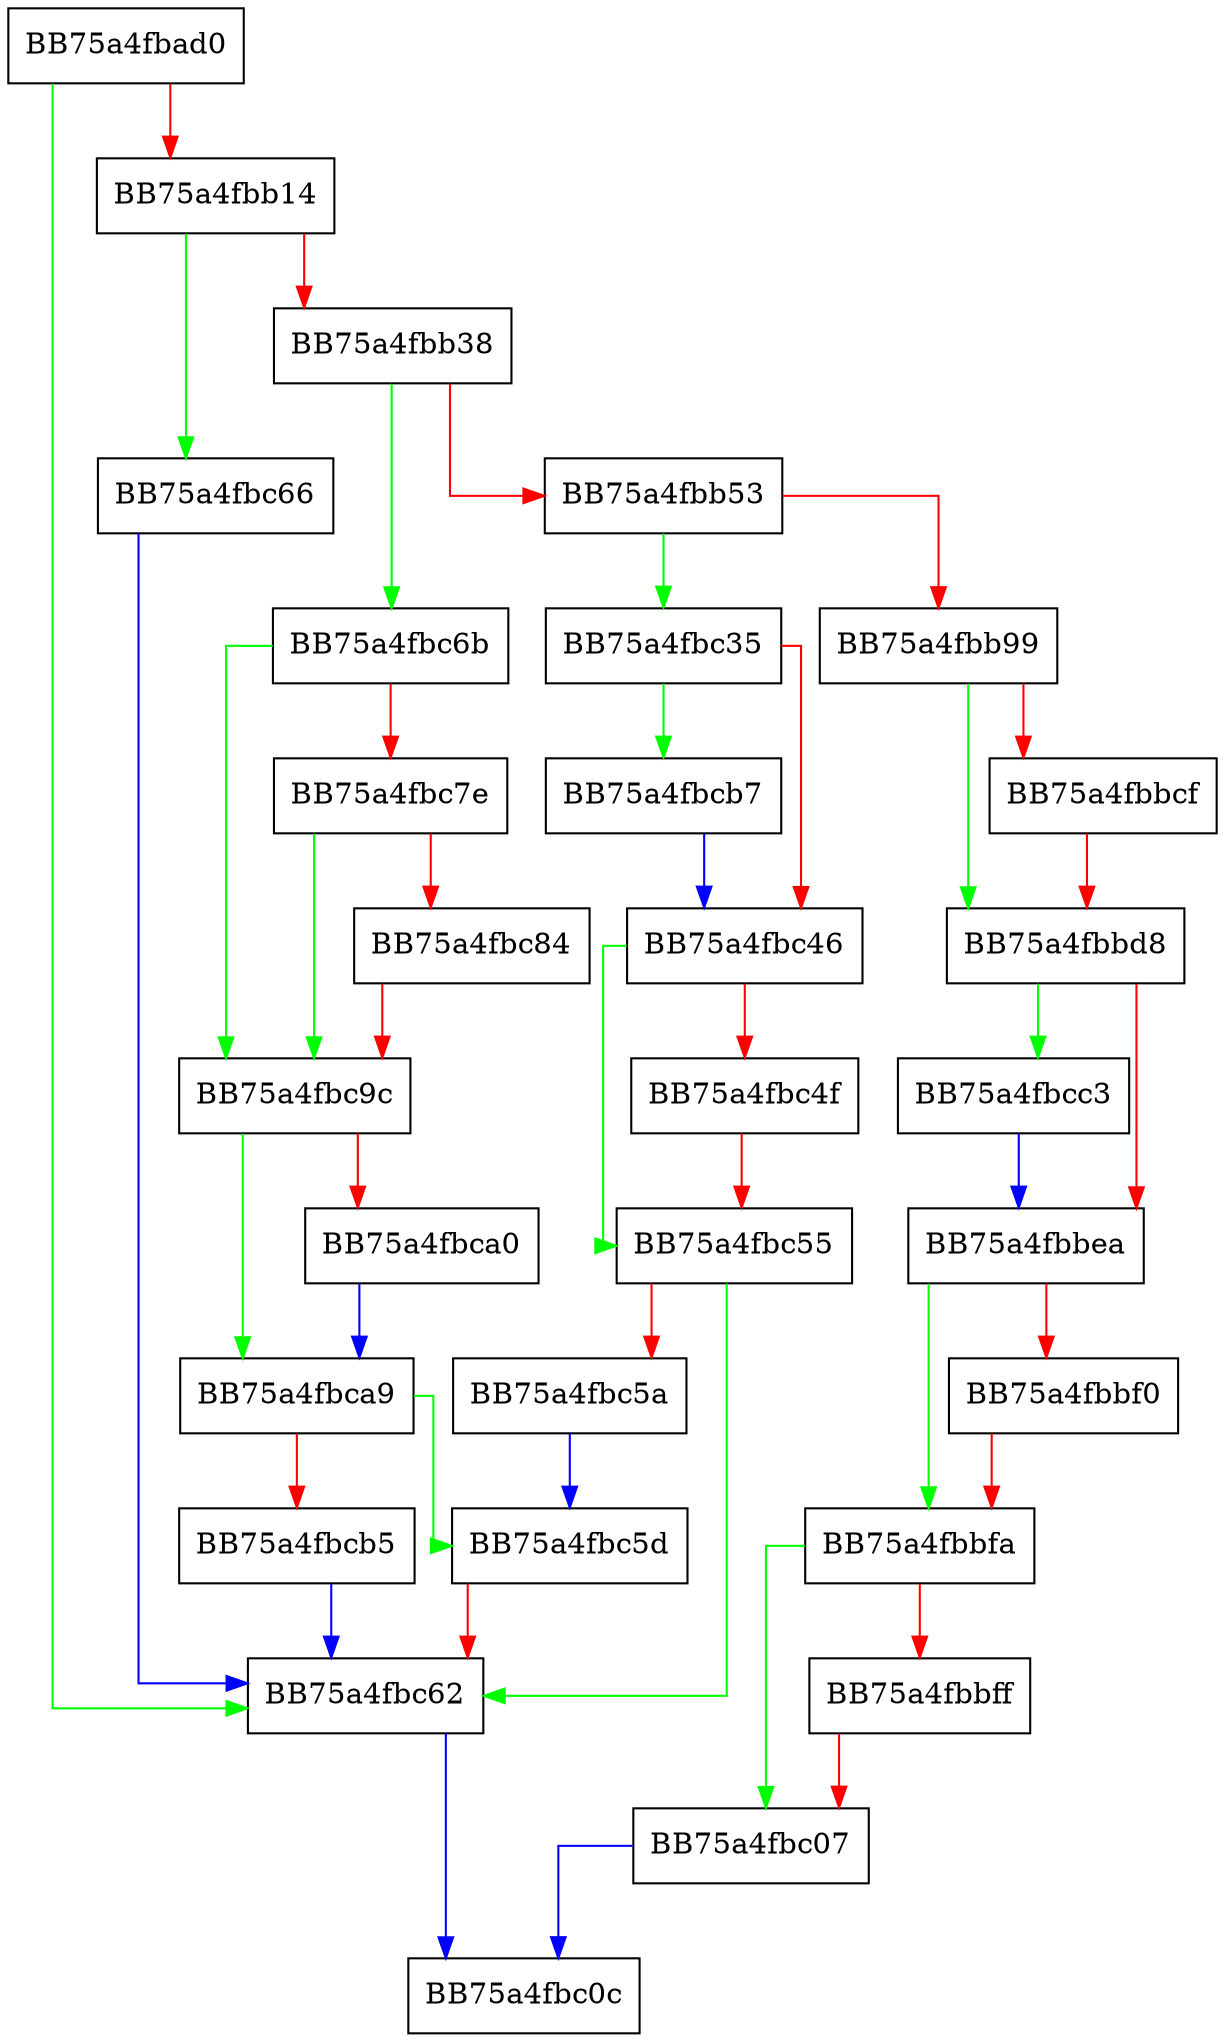 digraph GetFileNameFromProcess {
  node [shape="box"];
  graph [splines=ortho];
  BB75a4fbad0 -> BB75a4fbc62 [color="green"];
  BB75a4fbad0 -> BB75a4fbb14 [color="red"];
  BB75a4fbb14 -> BB75a4fbc66 [color="green"];
  BB75a4fbb14 -> BB75a4fbb38 [color="red"];
  BB75a4fbb38 -> BB75a4fbc6b [color="green"];
  BB75a4fbb38 -> BB75a4fbb53 [color="red"];
  BB75a4fbb53 -> BB75a4fbc35 [color="green"];
  BB75a4fbb53 -> BB75a4fbb99 [color="red"];
  BB75a4fbb99 -> BB75a4fbbd8 [color="green"];
  BB75a4fbb99 -> BB75a4fbbcf [color="red"];
  BB75a4fbbcf -> BB75a4fbbd8 [color="red"];
  BB75a4fbbd8 -> BB75a4fbcc3 [color="green"];
  BB75a4fbbd8 -> BB75a4fbbea [color="red"];
  BB75a4fbbea -> BB75a4fbbfa [color="green"];
  BB75a4fbbea -> BB75a4fbbf0 [color="red"];
  BB75a4fbbf0 -> BB75a4fbbfa [color="red"];
  BB75a4fbbfa -> BB75a4fbc07 [color="green"];
  BB75a4fbbfa -> BB75a4fbbff [color="red"];
  BB75a4fbbff -> BB75a4fbc07 [color="red"];
  BB75a4fbc07 -> BB75a4fbc0c [color="blue"];
  BB75a4fbc35 -> BB75a4fbcb7 [color="green"];
  BB75a4fbc35 -> BB75a4fbc46 [color="red"];
  BB75a4fbc46 -> BB75a4fbc55 [color="green"];
  BB75a4fbc46 -> BB75a4fbc4f [color="red"];
  BB75a4fbc4f -> BB75a4fbc55 [color="red"];
  BB75a4fbc55 -> BB75a4fbc62 [color="green"];
  BB75a4fbc55 -> BB75a4fbc5a [color="red"];
  BB75a4fbc5a -> BB75a4fbc5d [color="blue"];
  BB75a4fbc5d -> BB75a4fbc62 [color="red"];
  BB75a4fbc62 -> BB75a4fbc0c [color="blue"];
  BB75a4fbc66 -> BB75a4fbc62 [color="blue"];
  BB75a4fbc6b -> BB75a4fbc9c [color="green"];
  BB75a4fbc6b -> BB75a4fbc7e [color="red"];
  BB75a4fbc7e -> BB75a4fbc9c [color="green"];
  BB75a4fbc7e -> BB75a4fbc84 [color="red"];
  BB75a4fbc84 -> BB75a4fbc9c [color="red"];
  BB75a4fbc9c -> BB75a4fbca9 [color="green"];
  BB75a4fbc9c -> BB75a4fbca0 [color="red"];
  BB75a4fbca0 -> BB75a4fbca9 [color="blue"];
  BB75a4fbca9 -> BB75a4fbc5d [color="green"];
  BB75a4fbca9 -> BB75a4fbcb5 [color="red"];
  BB75a4fbcb5 -> BB75a4fbc62 [color="blue"];
  BB75a4fbcb7 -> BB75a4fbc46 [color="blue"];
  BB75a4fbcc3 -> BB75a4fbbea [color="blue"];
}